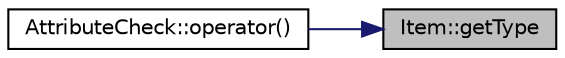 digraph "Item::getType"
{
 // INTERACTIVE_SVG=YES
 // LATEX_PDF_SIZE
  edge [fontname="Helvetica",fontsize="10",labelfontname="Helvetica",labelfontsize="10"];
  node [fontname="Helvetica",fontsize="10",shape=record];
  rankdir="RL";
  Node1 [label="Item::getType",height=0.2,width=0.4,color="black", fillcolor="grey75", style="filled", fontcolor="black",tooltip="Gets Type of Item."];
  Node1 -> Node2 [dir="back",color="midnightblue",fontsize="10",style="solid"];
  Node2 [label="AttributeCheck::operator()",height=0.2,width=0.4,color="black", fillcolor="white", style="filled",URL="$class_attribute_check.html#a7c88051e4c2202b4a1c0147643cd7d13",tooltip="Checks if the type of an Item is something."];
}
